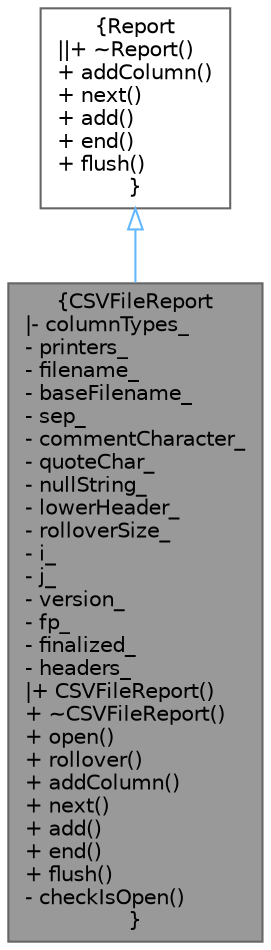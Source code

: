 digraph "CSVFileReport"
{
 // INTERACTIVE_SVG=YES
 // LATEX_PDF_SIZE
  bgcolor="transparent";
  edge [fontname=Helvetica,fontsize=10,labelfontname=Helvetica,labelfontsize=10];
  node [fontname=Helvetica,fontsize=10,shape=box,height=0.2,width=0.4];
  Node1 [label="{CSVFileReport\n|- columnTypes_\l- printers_\l- filename_\l- baseFilename_\l- sep_\l- commentCharacter_\l- quoteChar_\l- nullString_\l- lowerHeader_\l- rolloverSize_\l- i_\l- j_\l- version_\l- fp_\l- finalized_\l- headers_\l|+ CSVFileReport()\l+ ~CSVFileReport()\l+ open()\l+ rollover()\l+ addColumn()\l+ next()\l+ add()\l+ end()\l+ flush()\l- checkIsOpen()\l}",height=0.2,width=0.4,color="gray40", fillcolor="grey60", style="filled", fontcolor="black",tooltip=" "];
  Node2 -> Node1 [dir="back",color="steelblue1",style="solid",arrowtail="onormal"];
  Node2 [label="{Report\n||+ ~Report()\l+ addColumn()\l+ next()\l+ add()\l+ end()\l+ flush()\l}",height=0.2,width=0.4,color="gray40", fillcolor="white", style="filled",URL="$classore_1_1data_1_1_report.html",tooltip=" "];
}
